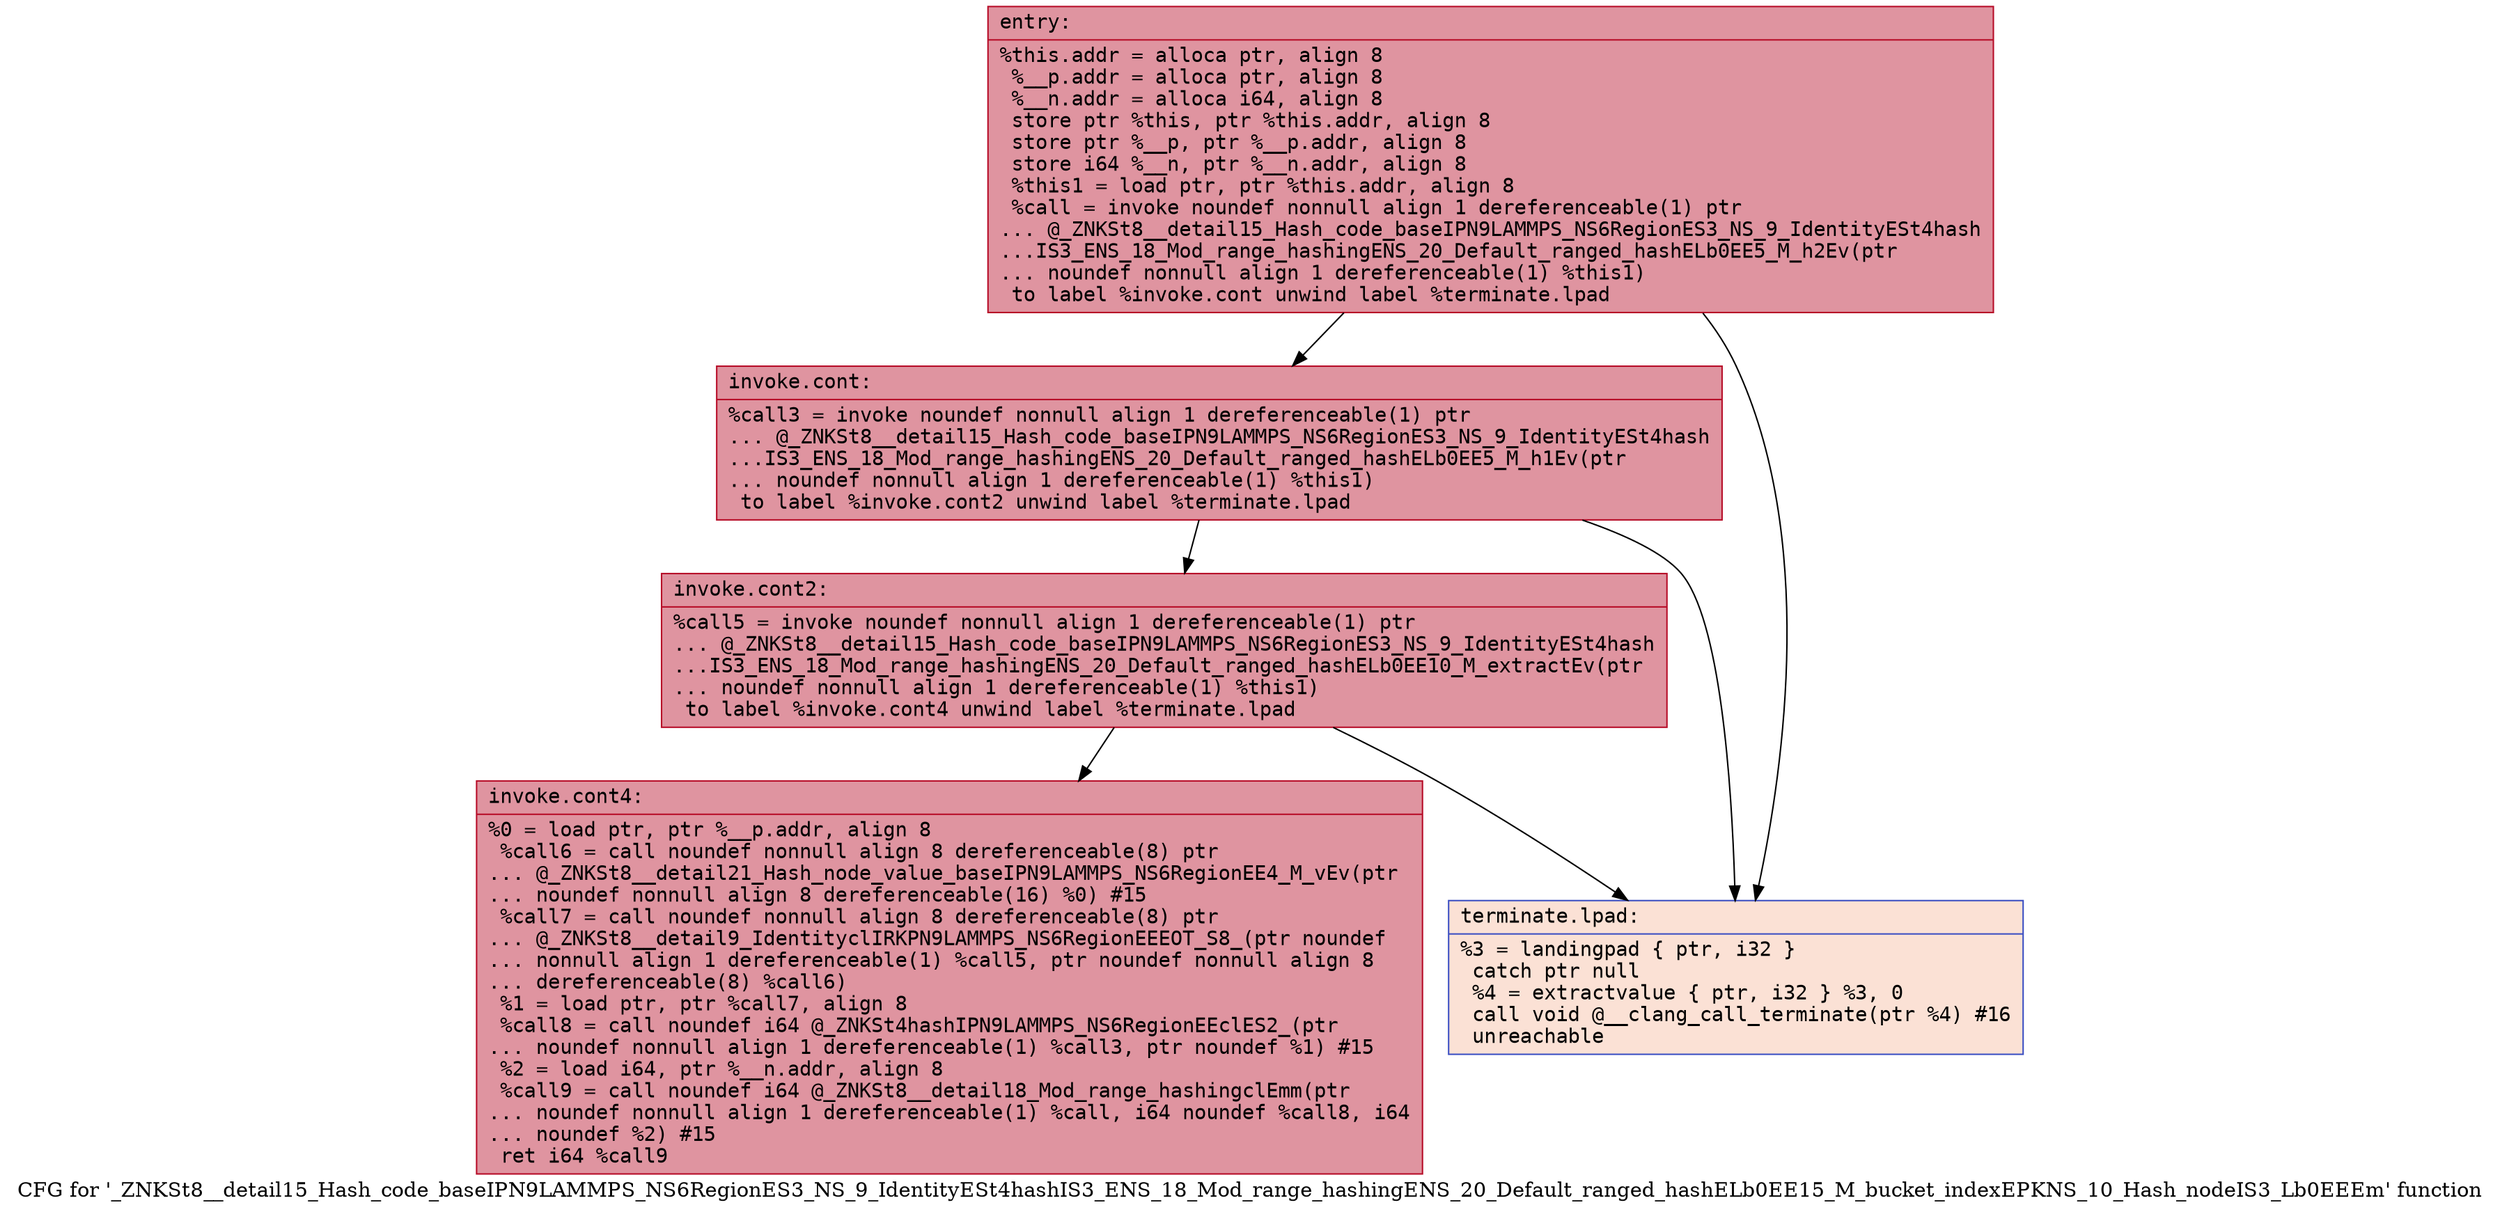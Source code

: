 digraph "CFG for '_ZNKSt8__detail15_Hash_code_baseIPN9LAMMPS_NS6RegionES3_NS_9_IdentityESt4hashIS3_ENS_18_Mod_range_hashingENS_20_Default_ranged_hashELb0EE15_M_bucket_indexEPKNS_10_Hash_nodeIS3_Lb0EEEm' function" {
	label="CFG for '_ZNKSt8__detail15_Hash_code_baseIPN9LAMMPS_NS6RegionES3_NS_9_IdentityESt4hashIS3_ENS_18_Mod_range_hashingENS_20_Default_ranged_hashELb0EE15_M_bucket_indexEPKNS_10_Hash_nodeIS3_Lb0EEEm' function";

	Node0x561837f4b8e0 [shape=record,color="#b70d28ff", style=filled, fillcolor="#b70d2870" fontname="Courier",label="{entry:\l|  %this.addr = alloca ptr, align 8\l  %__p.addr = alloca ptr, align 8\l  %__n.addr = alloca i64, align 8\l  store ptr %this, ptr %this.addr, align 8\l  store ptr %__p, ptr %__p.addr, align 8\l  store i64 %__n, ptr %__n.addr, align 8\l  %this1 = load ptr, ptr %this.addr, align 8\l  %call = invoke noundef nonnull align 1 dereferenceable(1) ptr\l... @_ZNKSt8__detail15_Hash_code_baseIPN9LAMMPS_NS6RegionES3_NS_9_IdentityESt4hash\l...IS3_ENS_18_Mod_range_hashingENS_20_Default_ranged_hashELb0EE5_M_h2Ev(ptr\l... noundef nonnull align 1 dereferenceable(1) %this1)\l          to label %invoke.cont unwind label %terminate.lpad\l}"];
	Node0x561837f4b8e0 -> Node0x561837f4bdb0[tooltip="entry -> invoke.cont\nProbability 100.00%" ];
	Node0x561837f4b8e0 -> Node0x561837f4be30[tooltip="entry -> terminate.lpad\nProbability 0.00%" ];
	Node0x561837f4bdb0 [shape=record,color="#b70d28ff", style=filled, fillcolor="#b70d2870" fontname="Courier",label="{invoke.cont:\l|  %call3 = invoke noundef nonnull align 1 dereferenceable(1) ptr\l... @_ZNKSt8__detail15_Hash_code_baseIPN9LAMMPS_NS6RegionES3_NS_9_IdentityESt4hash\l...IS3_ENS_18_Mod_range_hashingENS_20_Default_ranged_hashELb0EE5_M_h1Ev(ptr\l... noundef nonnull align 1 dereferenceable(1) %this1)\l          to label %invoke.cont2 unwind label %terminate.lpad\l}"];
	Node0x561837f4bdb0 -> Node0x561837f4bfc0[tooltip="invoke.cont -> invoke.cont2\nProbability 100.00%" ];
	Node0x561837f4bdb0 -> Node0x561837f4be30[tooltip="invoke.cont -> terminate.lpad\nProbability 0.00%" ];
	Node0x561837f4bfc0 [shape=record,color="#b70d28ff", style=filled, fillcolor="#b70d2870" fontname="Courier",label="{invoke.cont2:\l|  %call5 = invoke noundef nonnull align 1 dereferenceable(1) ptr\l... @_ZNKSt8__detail15_Hash_code_baseIPN9LAMMPS_NS6RegionES3_NS_9_IdentityESt4hash\l...IS3_ENS_18_Mod_range_hashingENS_20_Default_ranged_hashELb0EE10_M_extractEv(ptr\l... noundef nonnull align 1 dereferenceable(1) %this1)\l          to label %invoke.cont4 unwind label %terminate.lpad\l}"];
	Node0x561837f4bfc0 -> Node0x561837f4c250[tooltip="invoke.cont2 -> invoke.cont4\nProbability 100.00%" ];
	Node0x561837f4bfc0 -> Node0x561837f4be30[tooltip="invoke.cont2 -> terminate.lpad\nProbability 0.00%" ];
	Node0x561837f4c250 [shape=record,color="#b70d28ff", style=filled, fillcolor="#b70d2870" fontname="Courier",label="{invoke.cont4:\l|  %0 = load ptr, ptr %__p.addr, align 8\l  %call6 = call noundef nonnull align 8 dereferenceable(8) ptr\l... @_ZNKSt8__detail21_Hash_node_value_baseIPN9LAMMPS_NS6RegionEE4_M_vEv(ptr\l... noundef nonnull align 8 dereferenceable(16) %0) #15\l  %call7 = call noundef nonnull align 8 dereferenceable(8) ptr\l... @_ZNKSt8__detail9_IdentityclIRKPN9LAMMPS_NS6RegionEEEOT_S8_(ptr noundef\l... nonnull align 1 dereferenceable(1) %call5, ptr noundef nonnull align 8\l... dereferenceable(8) %call6)\l  %1 = load ptr, ptr %call7, align 8\l  %call8 = call noundef i64 @_ZNKSt4hashIPN9LAMMPS_NS6RegionEEclES2_(ptr\l... noundef nonnull align 1 dereferenceable(1) %call3, ptr noundef %1) #15\l  %2 = load i64, ptr %__n.addr, align 8\l  %call9 = call noundef i64 @_ZNKSt8__detail18_Mod_range_hashingclEmm(ptr\l... noundef nonnull align 1 dereferenceable(1) %call, i64 noundef %call8, i64\l... noundef %2) #15\l  ret i64 %call9\l}"];
	Node0x561837f4be30 [shape=record,color="#3d50c3ff", style=filled, fillcolor="#f7bca170" fontname="Courier",label="{terminate.lpad:\l|  %3 = landingpad \{ ptr, i32 \}\l          catch ptr null\l  %4 = extractvalue \{ ptr, i32 \} %3, 0\l  call void @__clang_call_terminate(ptr %4) #16\l  unreachable\l}"];
}

